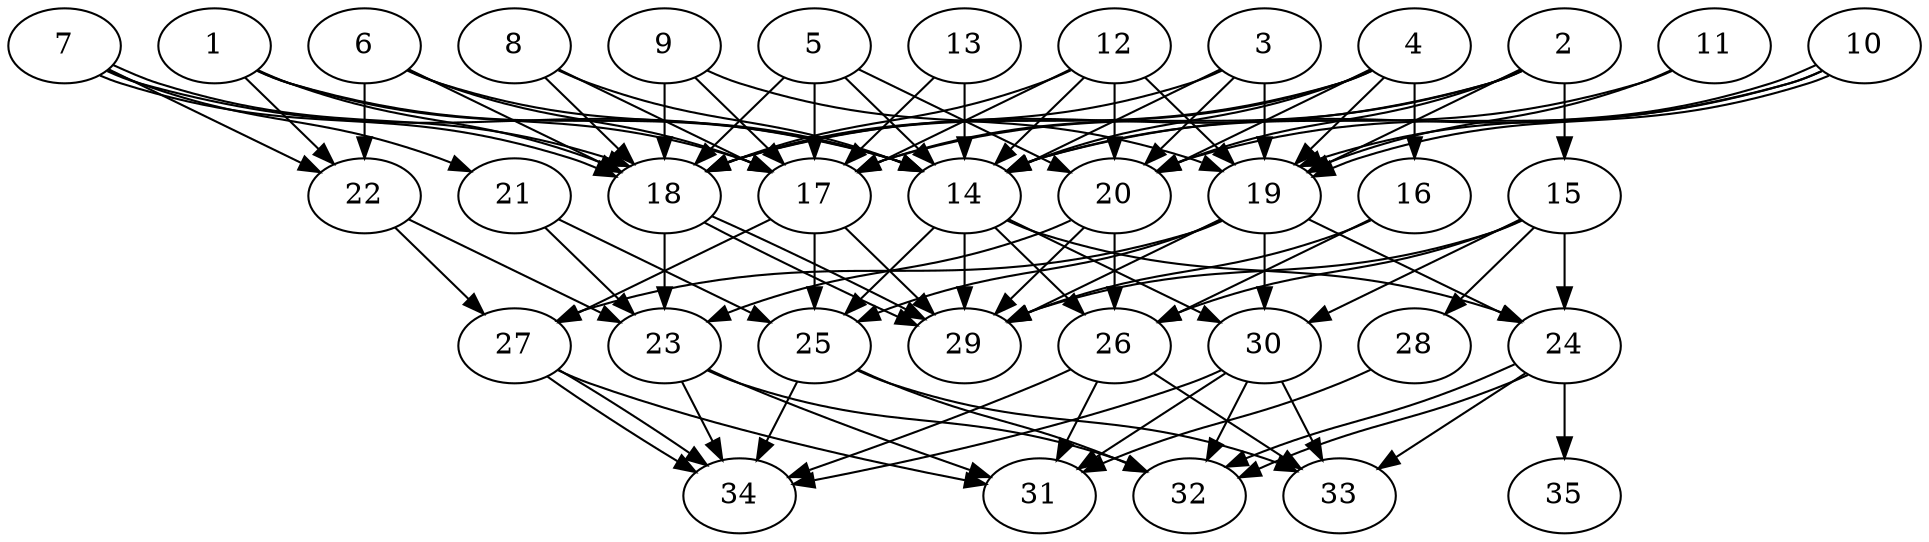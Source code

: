 // DAG automatically generated by daggen at Tue Aug  6 16:28:02 2019
// ./daggen --dot -n 35 --ccr 0.5 --fat 0.7 --regular 0.5 --density 0.9 --mindata 5242880 --maxdata 52428800 
digraph G {
  1 [size="33779712", alpha="0.08", expect_size="16889856"] 
  1 -> 14 [size ="16889856"]
  1 -> 17 [size ="16889856"]
  1 -> 18 [size ="16889856"]
  1 -> 22 [size ="16889856"]
  2 [size="63375360", alpha="0.12", expect_size="31687680"] 
  2 -> 15 [size ="31687680"]
  2 -> 17 [size ="31687680"]
  2 -> 18 [size ="31687680"]
  2 -> 19 [size ="31687680"]
  2 -> 20 [size ="31687680"]
  3 [size="26963968", alpha="0.10", expect_size="13481984"] 
  3 -> 14 [size ="13481984"]
  3 -> 18 [size ="13481984"]
  3 -> 19 [size ="13481984"]
  3 -> 20 [size ="13481984"]
  4 [size="77064192", alpha="0.10", expect_size="38532096"] 
  4 -> 14 [size ="38532096"]
  4 -> 16 [size ="38532096"]
  4 -> 17 [size ="38532096"]
  4 -> 18 [size ="38532096"]
  4 -> 19 [size ="38532096"]
  4 -> 20 [size ="38532096"]
  5 [size="22601728", alpha="0.19", expect_size="11300864"] 
  5 -> 14 [size ="11300864"]
  5 -> 17 [size ="11300864"]
  5 -> 18 [size ="11300864"]
  5 -> 20 [size ="11300864"]
  6 [size="31297536", alpha="0.07", expect_size="15648768"] 
  6 -> 14 [size ="15648768"]
  6 -> 17 [size ="15648768"]
  6 -> 18 [size ="15648768"]
  6 -> 22 [size ="15648768"]
  7 [size="50384896", alpha="0.05", expect_size="25192448"] 
  7 -> 14 [size ="25192448"]
  7 -> 18 [size ="25192448"]
  7 -> 18 [size ="25192448"]
  7 -> 21 [size ="25192448"]
  7 -> 22 [size ="25192448"]
  8 [size="96206848", alpha="0.13", expect_size="48103424"] 
  8 -> 14 [size ="48103424"]
  8 -> 17 [size ="48103424"]
  8 -> 18 [size ="48103424"]
  9 [size="58202112", alpha="0.06", expect_size="29101056"] 
  9 -> 17 [size ="29101056"]
  9 -> 18 [size ="29101056"]
  9 -> 19 [size ="29101056"]
  10 [size="21819392", alpha="0.10", expect_size="10909696"] 
  10 -> 14 [size ="10909696"]
  10 -> 19 [size ="10909696"]
  10 -> 19 [size ="10909696"]
  10 -> 20 [size ="10909696"]
  11 [size="53989376", alpha="0.17", expect_size="26994688"] 
  11 -> 14 [size ="26994688"]
  11 -> 19 [size ="26994688"]
  12 [size="93425664", alpha="0.17", expect_size="46712832"] 
  12 -> 14 [size ="46712832"]
  12 -> 17 [size ="46712832"]
  12 -> 18 [size ="46712832"]
  12 -> 19 [size ="46712832"]
  12 -> 20 [size ="46712832"]
  13 [size="56031232", alpha="0.06", expect_size="28015616"] 
  13 -> 14 [size ="28015616"]
  13 -> 17 [size ="28015616"]
  14 [size="101318656", alpha="0.13", expect_size="50659328"] 
  14 -> 24 [size ="50659328"]
  14 -> 25 [size ="50659328"]
  14 -> 26 [size ="50659328"]
  14 -> 29 [size ="50659328"]
  14 -> 30 [size ="50659328"]
  15 [size="52000768", alpha="0.17", expect_size="26000384"] 
  15 -> 24 [size ="26000384"]
  15 -> 26 [size ="26000384"]
  15 -> 28 [size ="26000384"]
  15 -> 29 [size ="26000384"]
  15 -> 30 [size ="26000384"]
  16 [size="45363200", alpha="0.18", expect_size="22681600"] 
  16 -> 26 [size ="22681600"]
  16 -> 29 [size ="22681600"]
  17 [size="78004224", alpha="0.10", expect_size="39002112"] 
  17 -> 25 [size ="39002112"]
  17 -> 27 [size ="39002112"]
  17 -> 29 [size ="39002112"]
  18 [size="101001216", alpha="0.20", expect_size="50500608"] 
  18 -> 23 [size ="50500608"]
  18 -> 29 [size ="50500608"]
  18 -> 29 [size ="50500608"]
  19 [size="68829184", alpha="0.11", expect_size="34414592"] 
  19 -> 24 [size ="34414592"]
  19 -> 25 [size ="34414592"]
  19 -> 27 [size ="34414592"]
  19 -> 29 [size ="34414592"]
  19 -> 30 [size ="34414592"]
  20 [size="97603584", alpha="0.08", expect_size="48801792"] 
  20 -> 23 [size ="48801792"]
  20 -> 26 [size ="48801792"]
  20 -> 29 [size ="48801792"]
  21 [size="51111936", alpha="0.10", expect_size="25555968"] 
  21 -> 23 [size ="25555968"]
  21 -> 25 [size ="25555968"]
  22 [size="37326848", alpha="0.03", expect_size="18663424"] 
  22 -> 23 [size ="18663424"]
  22 -> 27 [size ="18663424"]
  23 [size="21964800", alpha="0.00", expect_size="10982400"] 
  23 -> 31 [size ="10982400"]
  23 -> 32 [size ="10982400"]
  23 -> 34 [size ="10982400"]
  24 [size="48852992", alpha="0.11", expect_size="24426496"] 
  24 -> 32 [size ="24426496"]
  24 -> 32 [size ="24426496"]
  24 -> 33 [size ="24426496"]
  24 -> 35 [size ="24426496"]
  25 [size="15220736", alpha="0.04", expect_size="7610368"] 
  25 -> 32 [size ="7610368"]
  25 -> 33 [size ="7610368"]
  25 -> 34 [size ="7610368"]
  26 [size="97288192", alpha="0.02", expect_size="48644096"] 
  26 -> 31 [size ="48644096"]
  26 -> 33 [size ="48644096"]
  26 -> 34 [size ="48644096"]
  27 [size="88018944", alpha="0.08", expect_size="44009472"] 
  27 -> 31 [size ="44009472"]
  27 -> 34 [size ="44009472"]
  27 -> 34 [size ="44009472"]
  28 [size="41322496", alpha="0.13", expect_size="20661248"] 
  28 -> 31 [size ="20661248"]
  29 [size="39751680", alpha="0.07", expect_size="19875840"] 
  30 [size="91443200", alpha="0.04", expect_size="45721600"] 
  30 -> 31 [size ="45721600"]
  30 -> 32 [size ="45721600"]
  30 -> 33 [size ="45721600"]
  30 -> 34 [size ="45721600"]
  31 [size="35072000", alpha="0.11", expect_size="17536000"] 
  32 [size="82681856", alpha="0.14", expect_size="41340928"] 
  33 [size="98416640", alpha="0.08", expect_size="49208320"] 
  34 [size="98756608", alpha="0.00", expect_size="49378304"] 
  35 [size="55908352", alpha="0.02", expect_size="27954176"] 
}
